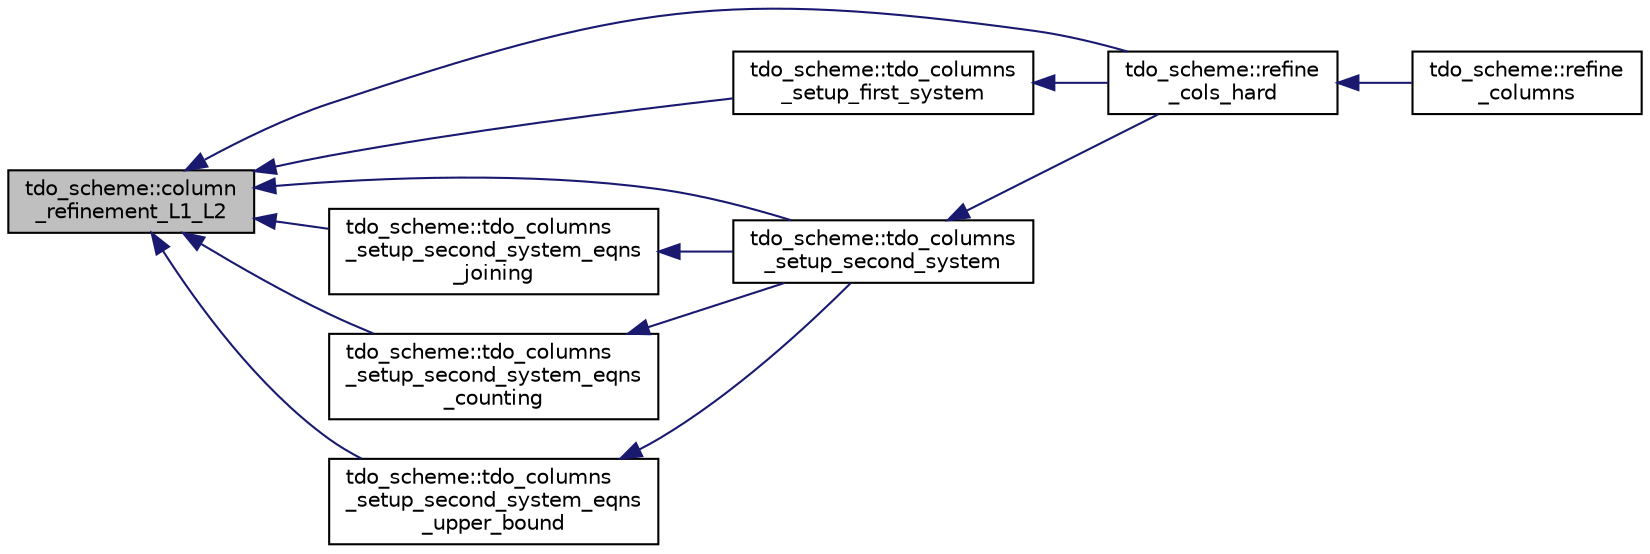 digraph "tdo_scheme::column_refinement_L1_L2"
{
  edge [fontname="Helvetica",fontsize="10",labelfontname="Helvetica",labelfontsize="10"];
  node [fontname="Helvetica",fontsize="10",shape=record];
  rankdir="LR";
  Node6 [label="tdo_scheme::column\l_refinement_L1_L2",height=0.2,width=0.4,color="black", fillcolor="grey75", style="filled", fontcolor="black"];
  Node6 -> Node7 [dir="back",color="midnightblue",fontsize="10",style="solid",fontname="Helvetica"];
  Node7 [label="tdo_scheme::refine\l_cols_hard",height=0.2,width=0.4,color="black", fillcolor="white", style="filled",URL="$d7/dbc/classtdo__scheme.html#a738899416e9ca22983f8c9edbbd6e750"];
  Node7 -> Node8 [dir="back",color="midnightblue",fontsize="10",style="solid",fontname="Helvetica"];
  Node8 [label="tdo_scheme::refine\l_columns",height=0.2,width=0.4,color="black", fillcolor="white", style="filled",URL="$d7/dbc/classtdo__scheme.html#a99db741130b31c6cf2982a460ccb7ccd"];
  Node6 -> Node9 [dir="back",color="midnightblue",fontsize="10",style="solid",fontname="Helvetica"];
  Node9 [label="tdo_scheme::tdo_columns\l_setup_first_system",height=0.2,width=0.4,color="black", fillcolor="white", style="filled",URL="$d7/dbc/classtdo__scheme.html#a78bb155293588565c1b4398453b5e398"];
  Node9 -> Node7 [dir="back",color="midnightblue",fontsize="10",style="solid",fontname="Helvetica"];
  Node6 -> Node10 [dir="back",color="midnightblue",fontsize="10",style="solid",fontname="Helvetica"];
  Node10 [label="tdo_scheme::tdo_columns\l_setup_second_system",height=0.2,width=0.4,color="black", fillcolor="white", style="filled",URL="$d7/dbc/classtdo__scheme.html#aaef7640a4577694958c6919ac32e6fb5"];
  Node10 -> Node7 [dir="back",color="midnightblue",fontsize="10",style="solid",fontname="Helvetica"];
  Node6 -> Node11 [dir="back",color="midnightblue",fontsize="10",style="solid",fontname="Helvetica"];
  Node11 [label="tdo_scheme::tdo_columns\l_setup_second_system_eqns\l_joining",height=0.2,width=0.4,color="black", fillcolor="white", style="filled",URL="$d7/dbc/classtdo__scheme.html#a00a84291c06fdcfd814afa2dbfb1fda0"];
  Node11 -> Node10 [dir="back",color="midnightblue",fontsize="10",style="solid",fontname="Helvetica"];
  Node6 -> Node12 [dir="back",color="midnightblue",fontsize="10",style="solid",fontname="Helvetica"];
  Node12 [label="tdo_scheme::tdo_columns\l_setup_second_system_eqns\l_counting",height=0.2,width=0.4,color="black", fillcolor="white", style="filled",URL="$d7/dbc/classtdo__scheme.html#ac4c60a65dc8252a6cd264882de47c1ae"];
  Node12 -> Node10 [dir="back",color="midnightblue",fontsize="10",style="solid",fontname="Helvetica"];
  Node6 -> Node13 [dir="back",color="midnightblue",fontsize="10",style="solid",fontname="Helvetica"];
  Node13 [label="tdo_scheme::tdo_columns\l_setup_second_system_eqns\l_upper_bound",height=0.2,width=0.4,color="black", fillcolor="white", style="filled",URL="$d7/dbc/classtdo__scheme.html#af52832a933312b6806a469a06562102f"];
  Node13 -> Node10 [dir="back",color="midnightblue",fontsize="10",style="solid",fontname="Helvetica"];
}
